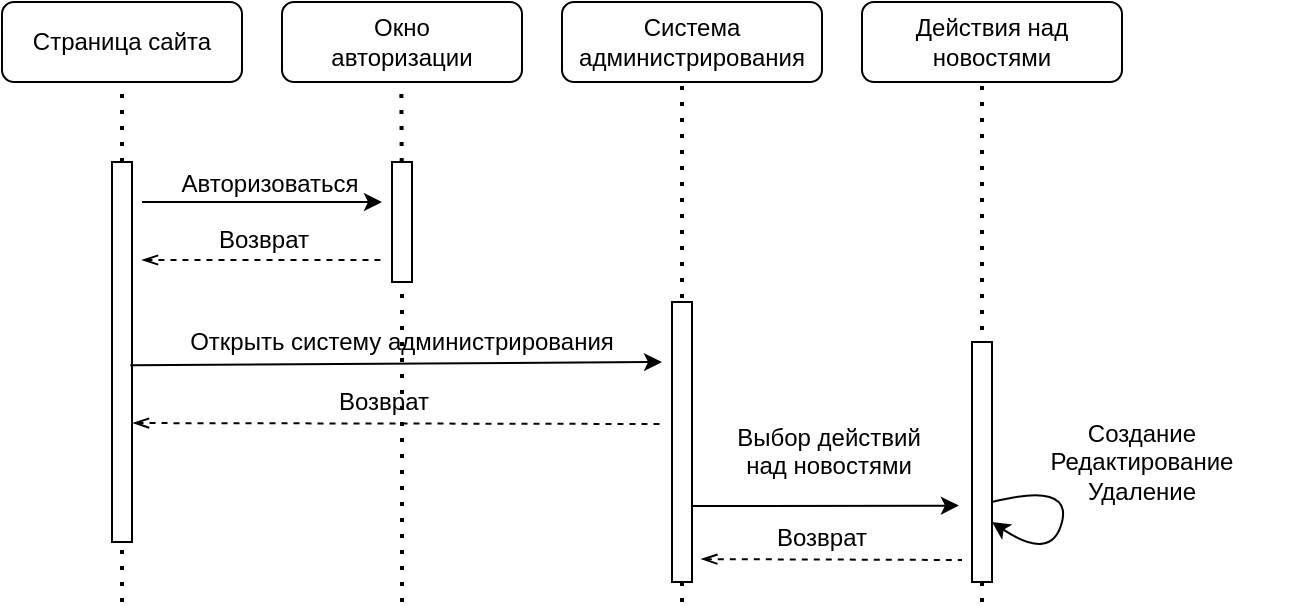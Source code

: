 <mxfile version="24.2.8" type="device">
  <diagram name="Page-1" id="gZ2owAIogtQZYCgnZvjZ">
    <mxGraphModel dx="1430" dy="754" grid="1" gridSize="10" guides="1" tooltips="1" connect="1" arrows="1" fold="1" page="1" pageScale="1" pageWidth="850" pageHeight="1100" math="0" shadow="0">
      <root>
        <mxCell id="0" />
        <mxCell id="1" parent="0" />
        <mxCell id="5E7DoI3xS24oE3ILswI5-77" value="&lt;div&gt;Страница сайта&lt;/div&gt;" style="rounded=1;whiteSpace=wrap;html=1;" vertex="1" parent="1">
          <mxGeometry x="30" y="240" width="120" height="40" as="geometry" />
        </mxCell>
        <mxCell id="5E7DoI3xS24oE3ILswI5-78" value="&lt;div&gt;Окно&lt;/div&gt;&lt;div&gt;авторизации&lt;br&gt;&lt;/div&gt;" style="rounded=1;whiteSpace=wrap;html=1;" vertex="1" parent="1">
          <mxGeometry x="170" y="240" width="120" height="40" as="geometry" />
        </mxCell>
        <mxCell id="5E7DoI3xS24oE3ILswI5-79" value="&lt;div&gt;Система &lt;br&gt;&lt;/div&gt;&lt;div&gt;администрирования&lt;/div&gt;" style="rounded=1;whiteSpace=wrap;html=1;" vertex="1" parent="1">
          <mxGeometry x="310" y="240" width="130" height="40" as="geometry" />
        </mxCell>
        <mxCell id="5E7DoI3xS24oE3ILswI5-80" value="&lt;div&gt;Действия над&lt;/div&gt;&lt;div&gt;новостями&lt;br&gt;&lt;/div&gt;" style="rounded=1;whiteSpace=wrap;html=1;" vertex="1" parent="1">
          <mxGeometry x="460" y="240" width="130" height="40" as="geometry" />
        </mxCell>
        <mxCell id="5E7DoI3xS24oE3ILswI5-81" value="" style="endArrow=none;dashed=1;html=1;dashPattern=1 3;strokeWidth=2;rounded=0;entryX=0.5;entryY=1;entryDx=0;entryDy=0;" edge="1" parent="1" source="5E7DoI3xS24oE3ILswI5-87" target="5E7DoI3xS24oE3ILswI5-77">
          <mxGeometry width="50" height="50" relative="1" as="geometry">
            <mxPoint x="90" y="490" as="sourcePoint" />
            <mxPoint x="280" y="430" as="targetPoint" />
          </mxGeometry>
        </mxCell>
        <mxCell id="5E7DoI3xS24oE3ILswI5-82" value="" style="endArrow=none;dashed=1;html=1;dashPattern=1 3;strokeWidth=2;rounded=0;entryX=0.5;entryY=1;entryDx=0;entryDy=0;" edge="1" parent="1" source="5E7DoI3xS24oE3ILswI5-89">
          <mxGeometry width="50" height="50" relative="1" as="geometry">
            <mxPoint x="229.66" y="490" as="sourcePoint" />
            <mxPoint x="229.66" y="280" as="targetPoint" />
          </mxGeometry>
        </mxCell>
        <mxCell id="5E7DoI3xS24oE3ILswI5-84" value="" style="endArrow=none;dashed=1;html=1;dashPattern=1 3;strokeWidth=2;rounded=0;entryX=0.5;entryY=1;entryDx=0;entryDy=0;" edge="1" parent="1">
          <mxGeometry width="50" height="50" relative="1" as="geometry">
            <mxPoint x="370" y="540" as="sourcePoint" />
            <mxPoint x="370" y="280" as="targetPoint" />
          </mxGeometry>
        </mxCell>
        <mxCell id="5E7DoI3xS24oE3ILswI5-85" value="" style="endArrow=none;dashed=1;html=1;dashPattern=1 3;strokeWidth=2;rounded=0;entryX=0.5;entryY=1;entryDx=0;entryDy=0;" edge="1" parent="1">
          <mxGeometry width="50" height="50" relative="1" as="geometry">
            <mxPoint x="520" y="540" as="sourcePoint" />
            <mxPoint x="520" y="280" as="targetPoint" />
          </mxGeometry>
        </mxCell>
        <mxCell id="5E7DoI3xS24oE3ILswI5-88" value="" style="endArrow=none;dashed=1;html=1;dashPattern=1 3;strokeWidth=2;rounded=0;entryX=0.5;entryY=1;entryDx=0;entryDy=0;" edge="1" parent="1" target="5E7DoI3xS24oE3ILswI5-87">
          <mxGeometry width="50" height="50" relative="1" as="geometry">
            <mxPoint x="90" y="540" as="sourcePoint" />
            <mxPoint x="90" y="280" as="targetPoint" />
          </mxGeometry>
        </mxCell>
        <mxCell id="5E7DoI3xS24oE3ILswI5-87" value="" style="rounded=0;whiteSpace=wrap;html=1;" vertex="1" parent="1">
          <mxGeometry x="85" y="320" width="10" height="190" as="geometry" />
        </mxCell>
        <mxCell id="5E7DoI3xS24oE3ILswI5-90" value="" style="endArrow=none;dashed=1;html=1;dashPattern=1 3;strokeWidth=2;rounded=0;entryX=0.5;entryY=1;entryDx=0;entryDy=0;" edge="1" parent="1" target="5E7DoI3xS24oE3ILswI5-89">
          <mxGeometry width="50" height="50" relative="1" as="geometry">
            <mxPoint x="230" y="540" as="sourcePoint" />
            <mxPoint x="229.66" y="280" as="targetPoint" />
          </mxGeometry>
        </mxCell>
        <mxCell id="5E7DoI3xS24oE3ILswI5-89" value="" style="rounded=0;whiteSpace=wrap;html=1;" vertex="1" parent="1">
          <mxGeometry x="225" y="320" width="10" height="60" as="geometry" />
        </mxCell>
        <mxCell id="5E7DoI3xS24oE3ILswI5-91" value="" style="endArrow=classic;html=1;rounded=0;startArrow=none;startFill=0;endFill=1;" edge="1" parent="1">
          <mxGeometry width="50" height="50" relative="1" as="geometry">
            <mxPoint x="100" y="340" as="sourcePoint" />
            <mxPoint x="220" y="340" as="targetPoint" />
          </mxGeometry>
        </mxCell>
        <mxCell id="5E7DoI3xS24oE3ILswI5-92" value="Возврат" style="text;html=1;align=center;verticalAlign=middle;whiteSpace=wrap;rounded=0;" vertex="1" parent="1">
          <mxGeometry x="131" y="344" width="60" height="30" as="geometry" />
        </mxCell>
        <mxCell id="5E7DoI3xS24oE3ILswI5-93" value="" style="endArrow=none;html=1;rounded=0;exitX=1.5;exitY=0.133;exitDx=0;exitDy=0;exitPerimeter=0;startArrow=openThin;startFill=0;endFill=0;dashed=1;" edge="1" parent="1">
          <mxGeometry width="50" height="50" relative="1" as="geometry">
            <mxPoint x="100" y="369" as="sourcePoint" />
            <mxPoint x="220" y="369" as="targetPoint" />
          </mxGeometry>
        </mxCell>
        <mxCell id="5E7DoI3xS24oE3ILswI5-94" value="Авторизоваться" style="text;html=1;align=center;verticalAlign=middle;whiteSpace=wrap;rounded=0;" vertex="1" parent="1">
          <mxGeometry x="134" y="316" width="60" height="30" as="geometry" />
        </mxCell>
        <mxCell id="5E7DoI3xS24oE3ILswI5-96" value="" style="endArrow=none;html=1;rounded=0;entryX=0.914;entryY=0.535;entryDx=0;entryDy=0;entryPerimeter=0;endFill=0;startArrow=classic;startFill=1;" edge="1" parent="1" target="5E7DoI3xS24oE3ILswI5-87">
          <mxGeometry width="50" height="50" relative="1" as="geometry">
            <mxPoint x="360" y="420" as="sourcePoint" />
            <mxPoint x="280" y="430" as="targetPoint" />
          </mxGeometry>
        </mxCell>
        <mxCell id="5E7DoI3xS24oE3ILswI5-97" value="" style="rounded=0;whiteSpace=wrap;html=1;" vertex="1" parent="1">
          <mxGeometry x="365" y="390" width="10" height="140" as="geometry" />
        </mxCell>
        <mxCell id="5E7DoI3xS24oE3ILswI5-99" value="Открыть систему администрирования" style="text;html=1;align=center;verticalAlign=middle;whiteSpace=wrap;rounded=0;" vertex="1" parent="1">
          <mxGeometry x="105" y="395" width="250" height="30" as="geometry" />
        </mxCell>
        <mxCell id="5E7DoI3xS24oE3ILswI5-100" value="" style="rounded=0;whiteSpace=wrap;html=1;" vertex="1" parent="1">
          <mxGeometry x="515" y="410" width="10" height="120" as="geometry" />
        </mxCell>
        <mxCell id="5E7DoI3xS24oE3ILswI5-101" value="" style="endArrow=none;html=1;rounded=0;exitX=-0.155;exitY=0.448;exitDx=0;exitDy=0;exitPerimeter=0;endFill=0;startArrow=classic;startFill=1;" edge="1" parent="1">
          <mxGeometry width="50" height="50" relative="1" as="geometry">
            <mxPoint x="508.45" y="491.81" as="sourcePoint" />
            <mxPoint x="375" y="492.01" as="targetPoint" />
          </mxGeometry>
        </mxCell>
        <mxCell id="5E7DoI3xS24oE3ILswI5-102" value="&lt;div&gt;Выбор действий&lt;/div&gt;&lt;div&gt;над новостями&lt;br&gt;&lt;/div&gt;&lt;div&gt;&lt;br&gt;&lt;/div&gt;" style="text;html=1;align=center;verticalAlign=middle;whiteSpace=wrap;rounded=0;" vertex="1" parent="1">
          <mxGeometry x="391" y="456.81" width="105" height="30" as="geometry" />
        </mxCell>
        <mxCell id="5E7DoI3xS24oE3ILswI5-103" value="" style="endArrow=none;html=1;rounded=0;exitX=1.052;exitY=0.687;exitDx=0;exitDy=0;exitPerimeter=0;startArrow=openThin;startFill=0;endFill=0;dashed=1;" edge="1" parent="1" source="5E7DoI3xS24oE3ILswI5-87">
          <mxGeometry width="50" height="50" relative="1" as="geometry">
            <mxPoint x="245" y="450" as="sourcePoint" />
            <mxPoint x="360" y="451" as="targetPoint" />
          </mxGeometry>
        </mxCell>
        <mxCell id="5E7DoI3xS24oE3ILswI5-104" value="Возврат" style="text;html=1;align=center;verticalAlign=middle;whiteSpace=wrap;rounded=0;" vertex="1" parent="1">
          <mxGeometry x="191" y="425" width="60" height="30" as="geometry" />
        </mxCell>
        <mxCell id="5E7DoI3xS24oE3ILswI5-105" value="&lt;div&gt;Создание&lt;/div&gt;&lt;div&gt;Редактирование&lt;/div&gt;&lt;div&gt;Удаление&lt;br&gt;&lt;/div&gt;" style="text;html=1;align=center;verticalAlign=middle;whiteSpace=wrap;rounded=0;" vertex="1" parent="1">
          <mxGeometry x="525" y="447.5" width="150" height="45" as="geometry" />
        </mxCell>
        <mxCell id="5E7DoI3xS24oE3ILswI5-107" value="" style="curved=1;endArrow=classic;html=1;rounded=0;" edge="1" parent="1">
          <mxGeometry width="50" height="50" relative="1" as="geometry">
            <mxPoint x="525" y="490" as="sourcePoint" />
            <mxPoint x="525" y="500" as="targetPoint" />
            <Array as="points">
              <mxPoint x="565" y="480" />
              <mxPoint x="555" y="520" />
            </Array>
          </mxGeometry>
        </mxCell>
        <mxCell id="5E7DoI3xS24oE3ILswI5-108" value="" style="endArrow=none;html=1;rounded=0;exitX=1.466;exitY=0.854;exitDx=0;exitDy=0;exitPerimeter=0;startArrow=openThin;startFill=0;endFill=0;dashed=1;" edge="1" parent="1">
          <mxGeometry width="50" height="50" relative="1" as="geometry">
            <mxPoint x="379.66" y="518.56" as="sourcePoint" />
            <mxPoint x="510" y="519" as="targetPoint" />
          </mxGeometry>
        </mxCell>
        <mxCell id="5E7DoI3xS24oE3ILswI5-109" value="Возврат" style="text;html=1;align=center;verticalAlign=middle;whiteSpace=wrap;rounded=0;" vertex="1" parent="1">
          <mxGeometry x="410" y="492.5" width="60" height="30" as="geometry" />
        </mxCell>
      </root>
    </mxGraphModel>
  </diagram>
</mxfile>
